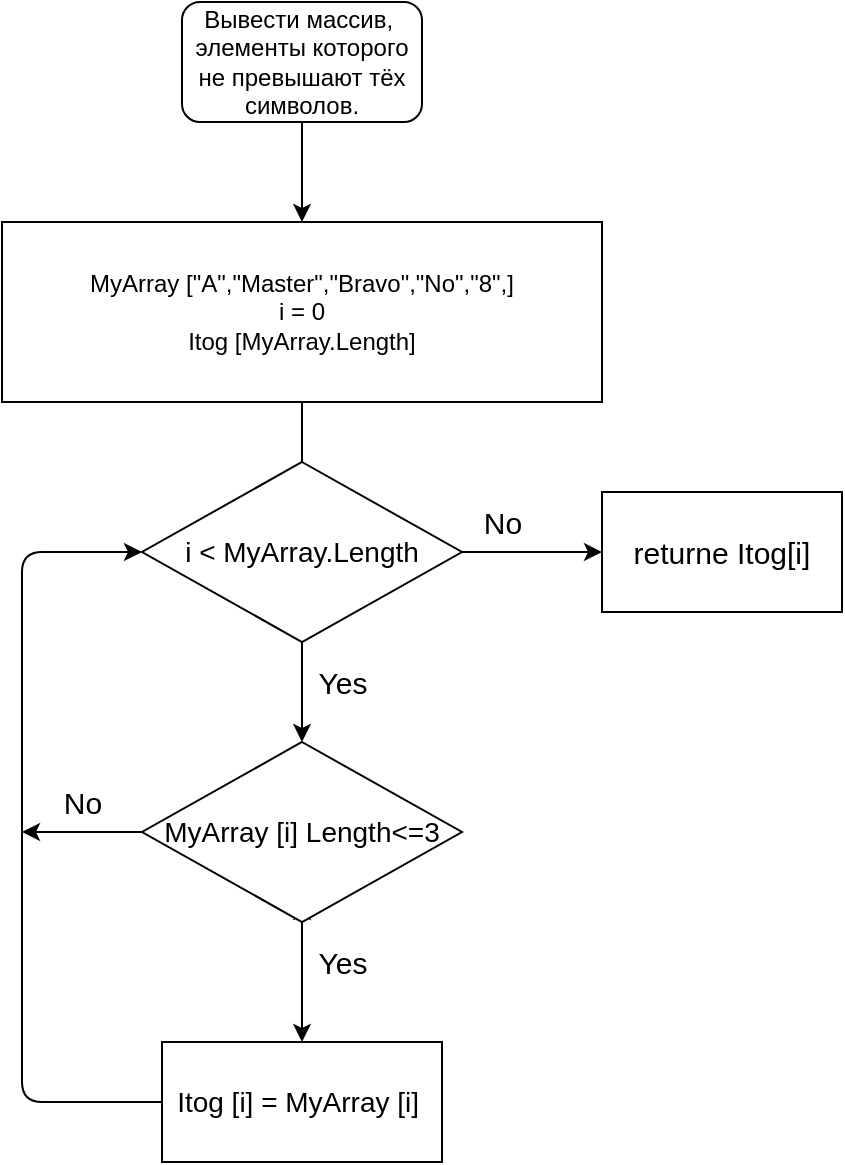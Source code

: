 <mxfile>
    <diagram id="r_zBXc2o2OYQIPMCKEXg" name="Страница 1">
        <mxGraphModel dx="650" dy="329" grid="1" gridSize="10" guides="1" tooltips="1" connect="1" arrows="1" fold="1" page="1" pageScale="1" pageWidth="827" pageHeight="1169" math="0" shadow="0">
            <root>
                <mxCell id="0"/>
                <mxCell id="1" parent="0"/>
                <mxCell id="5" value="" style="edgeStyle=none;html=1;" edge="1" parent="1" source="3">
                    <mxGeometry relative="1" as="geometry">
                        <mxPoint x="300" y="120" as="targetPoint"/>
                    </mxGeometry>
                </mxCell>
                <mxCell id="3" value="Вывести массив,&amp;nbsp; элементы которого не превышают тёх символов." style="rounded=1;whiteSpace=wrap;html=1;" vertex="1" parent="1">
                    <mxGeometry x="240" y="10" width="120" height="60" as="geometry"/>
                </mxCell>
                <mxCell id="8" value="" style="edgeStyle=none;html=1;startArrow=none;" edge="1" parent="1" source="14" target="7">
                    <mxGeometry relative="1" as="geometry"/>
                </mxCell>
                <mxCell id="6" value="MyArray [&quot;A&quot;,&quot;Master&quot;,&quot;Bravo&quot;,&quot;No&quot;,&quot;8&quot;,]&lt;br&gt;i = 0&lt;br&gt;Itog [MyArray.Length]" style="rounded=0;whiteSpace=wrap;html=1;" vertex="1" parent="1">
                    <mxGeometry x="150" y="120" width="300" height="90" as="geometry"/>
                </mxCell>
                <mxCell id="10" value="" style="edgeStyle=none;html=1;fontSize=14;" edge="1" parent="1" source="7">
                    <mxGeometry relative="1" as="geometry">
                        <mxPoint x="300" y="460" as="targetPoint"/>
                    </mxGeometry>
                </mxCell>
                <mxCell id="16" style="edgeStyle=none;html=1;exitX=0.5;exitY=1;exitDx=0;exitDy=0;fontSize=14;" edge="1" parent="1" source="7">
                    <mxGeometry relative="1" as="geometry">
                        <mxPoint x="300" y="530" as="targetPoint"/>
                    </mxGeometry>
                </mxCell>
                <mxCell id="19" style="edgeStyle=none;html=1;exitX=0;exitY=0.5;exitDx=0;exitDy=0;fontSize=14;" edge="1" parent="1" source="7">
                    <mxGeometry relative="1" as="geometry">
                        <mxPoint x="160" y="425" as="targetPoint"/>
                        <Array as="points"/>
                    </mxGeometry>
                </mxCell>
                <mxCell id="7" value="&lt;font style=&quot;font-size: 14px&quot;&gt;MyArray [i] Length&amp;lt;=3&lt;/font&gt;" style="rhombus;whiteSpace=wrap;html=1;" vertex="1" parent="1">
                    <mxGeometry x="220" y="380" width="160" height="90" as="geometry"/>
                </mxCell>
                <mxCell id="11" value="&lt;font style=&quot;font-size: 15px&quot;&gt;returne Itog[i]&lt;/font&gt;" style="whiteSpace=wrap;html=1;" vertex="1" parent="1">
                    <mxGeometry x="450" y="255" width="120" height="60" as="geometry"/>
                </mxCell>
                <mxCell id="20" value="" style="edgeStyle=none;html=1;fontSize=14;" edge="1" parent="1" source="14" target="11">
                    <mxGeometry relative="1" as="geometry"/>
                </mxCell>
                <mxCell id="14" value="i &amp;lt; MyArray.Length" style="rhombus;whiteSpace=wrap;html=1;fontSize=14;" vertex="1" parent="1">
                    <mxGeometry x="220" y="240" width="160" height="90" as="geometry"/>
                </mxCell>
                <mxCell id="15" value="" style="edgeStyle=none;html=1;endArrow=none;" edge="1" parent="1" source="6" target="14">
                    <mxGeometry relative="1" as="geometry">
                        <mxPoint x="300" y="180" as="sourcePoint"/>
                        <mxPoint x="300" y="420" as="targetPoint"/>
                    </mxGeometry>
                </mxCell>
                <mxCell id="18" style="edgeStyle=none;html=1;exitX=0;exitY=0.5;exitDx=0;exitDy=0;fontSize=14;entryX=0;entryY=0.5;entryDx=0;entryDy=0;" edge="1" parent="1" source="17" target="14">
                    <mxGeometry relative="1" as="geometry">
                        <mxPoint x="200" y="280" as="targetPoint"/>
                        <Array as="points">
                            <mxPoint x="160" y="560"/>
                            <mxPoint x="160" y="285"/>
                        </Array>
                    </mxGeometry>
                </mxCell>
                <mxCell id="17" value="Itog [i] = MyArray [i]&amp;nbsp;" style="rounded=0;whiteSpace=wrap;html=1;fontSize=14;" vertex="1" parent="1">
                    <mxGeometry x="230" y="530" width="140" height="60" as="geometry"/>
                </mxCell>
                <mxCell id="23" value="Yes" style="text;html=1;align=center;verticalAlign=middle;resizable=0;points=[];autosize=1;strokeColor=none;fillColor=none;fontSize=15;" vertex="1" parent="1">
                    <mxGeometry x="300" y="340" width="40" height="20" as="geometry"/>
                </mxCell>
                <mxCell id="24" value="Yes" style="text;html=1;align=center;verticalAlign=middle;resizable=0;points=[];autosize=1;strokeColor=none;fillColor=none;fontSize=15;" vertex="1" parent="1">
                    <mxGeometry x="300" y="480" width="40" height="20" as="geometry"/>
                </mxCell>
                <mxCell id="25" value="No&lt;br&gt;" style="text;html=1;align=center;verticalAlign=middle;resizable=0;points=[];autosize=1;strokeColor=none;fillColor=none;fontSize=15;" vertex="1" parent="1">
                    <mxGeometry x="175" y="400" width="30" height="20" as="geometry"/>
                </mxCell>
                <mxCell id="26" value="No" style="text;html=1;align=center;verticalAlign=middle;resizable=0;points=[];autosize=1;strokeColor=none;fillColor=none;fontSize=15;" vertex="1" parent="1">
                    <mxGeometry x="385" y="260" width="30" height="20" as="geometry"/>
                </mxCell>
            </root>
        </mxGraphModel>
    </diagram>
</mxfile>